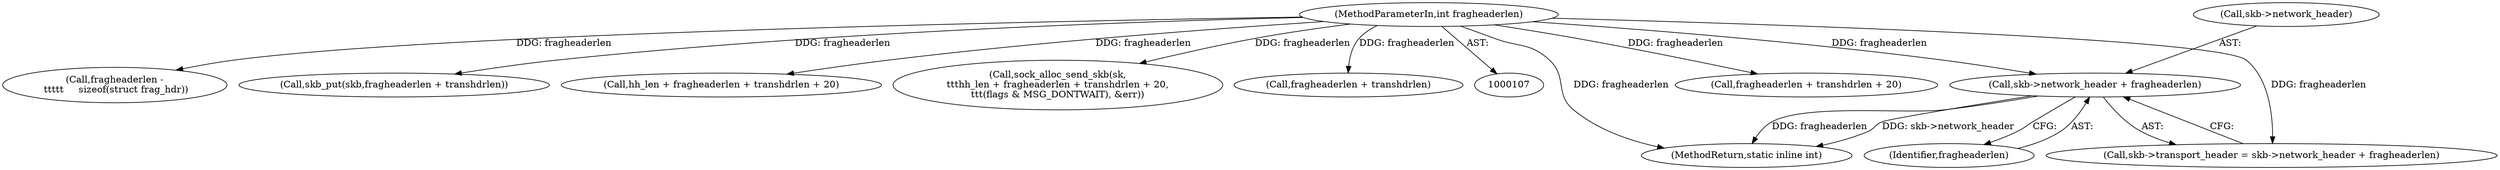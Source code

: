 digraph "0_linux_87c48fa3b4630905f98268dde838ee43626a060c_2@pointer" {
"1000168" [label="(Call,skb->network_header + fragheaderlen)"];
"1000113" [label="(MethodParameterIn,int fragheaderlen)"];
"1000137" [label="(Call,fragheaderlen + transhdrlen + 20)"];
"1000113" [label="(MethodParameterIn,int fragheaderlen)"];
"1000169" [label="(Call,skb->network_header)"];
"1000240" [label="(MethodReturn,static inline int)"];
"1000172" [label="(Identifier,fragheaderlen)"];
"1000206" [label="(Call,fragheaderlen -\n \t\t\t\t\t     sizeof(struct frag_hdr))"];
"1000157" [label="(Call,skb_put(skb,fragheaderlen + transhdrlen))"];
"1000135" [label="(Call,hh_len + fragheaderlen + transhdrlen + 20)"];
"1000168" [label="(Call,skb->network_header + fragheaderlen)"];
"1000133" [label="(Call,sock_alloc_send_skb(sk,\n\t\t\thh_len + fragheaderlen + transhdrlen + 20,\n\t\t\t(flags & MSG_DONTWAIT), &err))"];
"1000159" [label="(Call,fragheaderlen + transhdrlen)"];
"1000164" [label="(Call,skb->transport_header = skb->network_header + fragheaderlen)"];
"1000168" -> "1000164"  [label="AST: "];
"1000168" -> "1000172"  [label="CFG: "];
"1000169" -> "1000168"  [label="AST: "];
"1000172" -> "1000168"  [label="AST: "];
"1000164" -> "1000168"  [label="CFG: "];
"1000168" -> "1000240"  [label="DDG: fragheaderlen"];
"1000168" -> "1000240"  [label="DDG: skb->network_header"];
"1000113" -> "1000168"  [label="DDG: fragheaderlen"];
"1000113" -> "1000107"  [label="AST: "];
"1000113" -> "1000240"  [label="DDG: fragheaderlen"];
"1000113" -> "1000133"  [label="DDG: fragheaderlen"];
"1000113" -> "1000135"  [label="DDG: fragheaderlen"];
"1000113" -> "1000137"  [label="DDG: fragheaderlen"];
"1000113" -> "1000157"  [label="DDG: fragheaderlen"];
"1000113" -> "1000159"  [label="DDG: fragheaderlen"];
"1000113" -> "1000164"  [label="DDG: fragheaderlen"];
"1000113" -> "1000206"  [label="DDG: fragheaderlen"];
}

